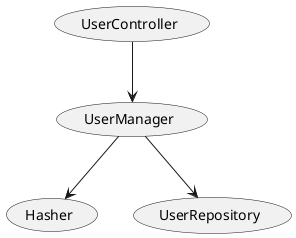 @startuml FlowDiagram

(UserController) AS UserController
(UserManager) AS UserManager
(Hasher) AS Hasher
(UserRepository) AS UserRepository

UserController --> UserManager
UserManager --> Hasher
UserManager --> UserRepository

@enduml